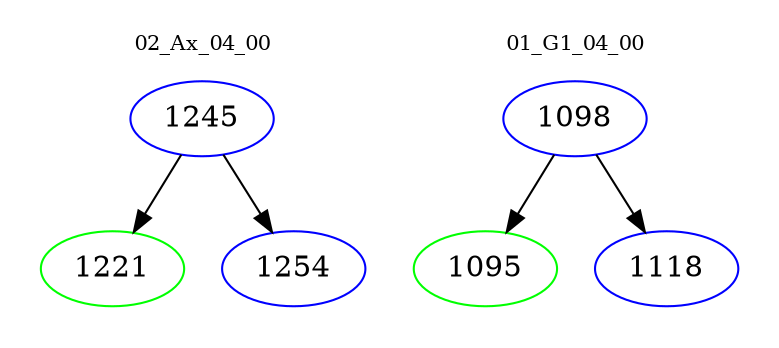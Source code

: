 digraph{
subgraph cluster_0 {
color = white
label = "02_Ax_04_00";
fontsize=10;
T0_1245 [label="1245", color="blue"]
T0_1245 -> T0_1221 [color="black"]
T0_1221 [label="1221", color="green"]
T0_1245 -> T0_1254 [color="black"]
T0_1254 [label="1254", color="blue"]
}
subgraph cluster_1 {
color = white
label = "01_G1_04_00";
fontsize=10;
T1_1098 [label="1098", color="blue"]
T1_1098 -> T1_1095 [color="black"]
T1_1095 [label="1095", color="green"]
T1_1098 -> T1_1118 [color="black"]
T1_1118 [label="1118", color="blue"]
}
}
